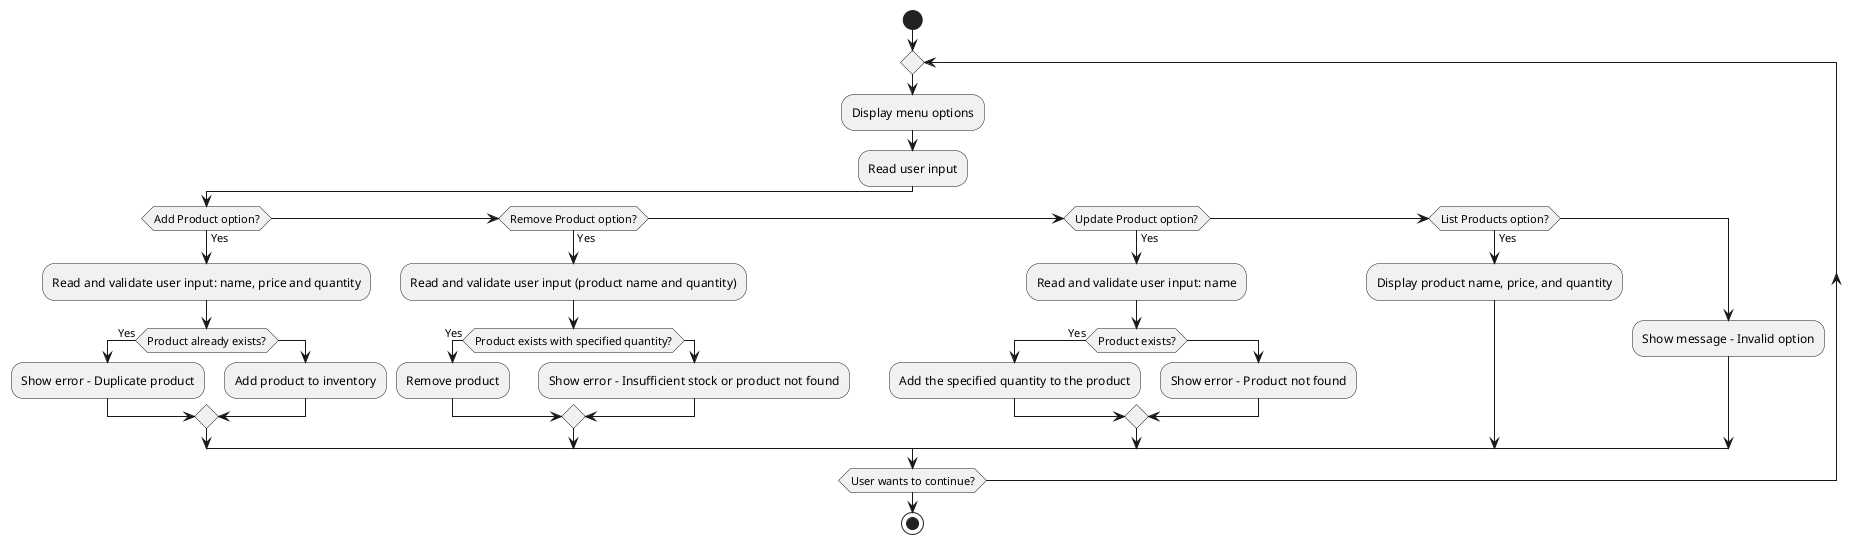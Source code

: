 @startuml
start
repeat
:Display menu options;
  :Read user input;

  if (Add Product option?) then (Yes)
    :Read and validate user input: name, price and quantity;
    if (Product already exists?) then (Yes)
      :Show error - Duplicate product;
    else
      :Add product to inventory;
    endif
  elseif (Remove Product option?) then (Yes)
    :Read and validate user input (product name and quantity);
    if (Product exists with specified quantity?) then (Yes)
      :Remove product;
    else
      :Show error - Insufficient stock or product not found;
    endif
  elseif (Update Product option?) then (Yes)
    :Read and validate user input: name;
    if (Product exists?) then (Yes)
      :Add the specified quantity to the product;
    else
      :Show error - Product not found;
    endif
  elseif (List Products option?) then (Yes)
    :Display product name, price, and quantity;
  else
    :Show message - Invalid option;
  endif

repeat while (User wants to continue?)
stop
@enduml
